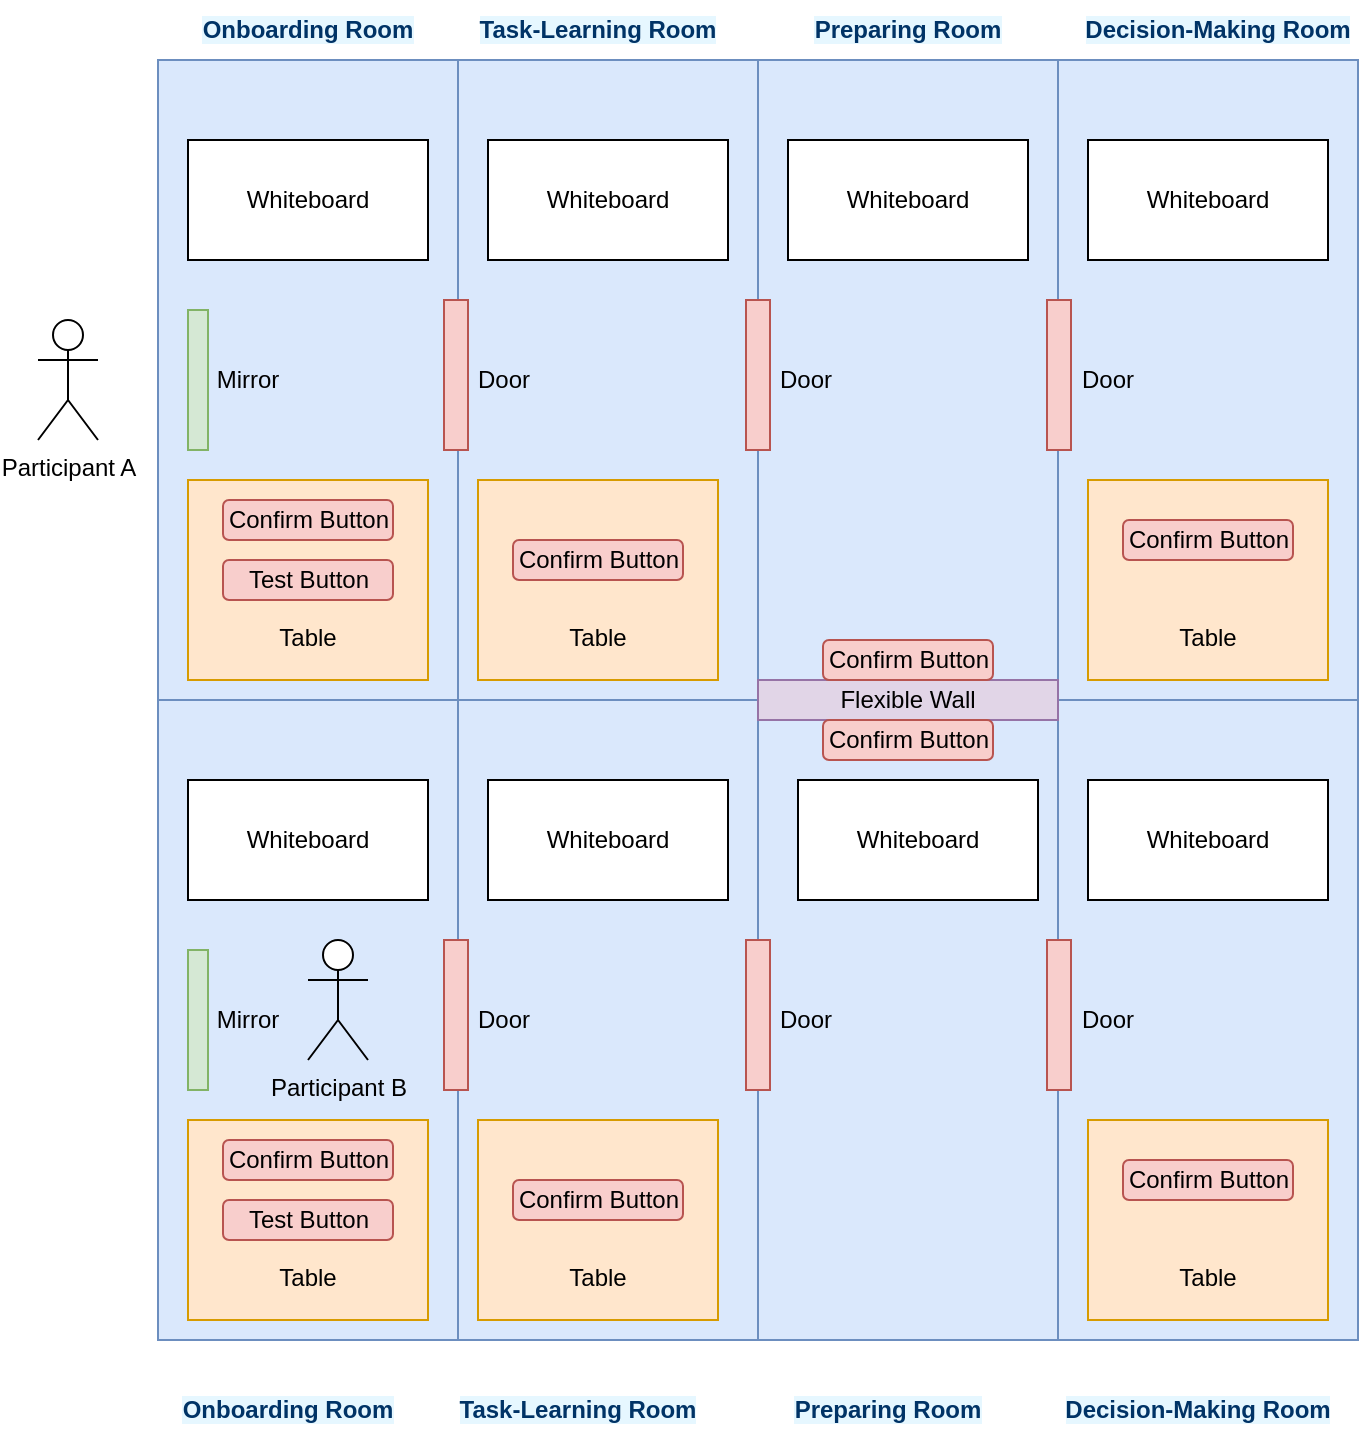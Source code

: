 <mxfile version="26.3.0">
  <diagram name="Page-1" id="099fd60b-425b-db50-ffb0-6b813814b670">
    <mxGraphModel dx="1100" dy="603" grid="1" gridSize="10" guides="1" tooltips="1" connect="1" arrows="1" fold="1" page="1" pageScale="1" pageWidth="850" pageHeight="1100" background="none" math="0" shadow="0">
      <root>
        <mxCell id="0" />
        <mxCell id="1" parent="0" />
        <mxCell id="DH8hbM5EvVcrCHiDLt3n-2" value="" style="rounded=0;whiteSpace=wrap;html=1;fillColor=#dae8fc;strokeColor=#6c8ebf;" vertex="1" parent="1">
          <mxGeometry x="200" y="150" width="150" height="320" as="geometry" />
        </mxCell>
        <mxCell id="DH8hbM5EvVcrCHiDLt3n-9" value="" style="rounded=0;whiteSpace=wrap;html=1;fillColor=#dae8fc;strokeColor=#6c8ebf;" vertex="1" parent="1">
          <mxGeometry x="500" y="150" width="150" height="320" as="geometry" />
        </mxCell>
        <mxCell id="DH8hbM5EvVcrCHiDLt3n-8" value="" style="rounded=0;whiteSpace=wrap;html=1;fillColor=#dae8fc;strokeColor=#6c8ebf;" vertex="1" parent="1">
          <mxGeometry x="350" y="150" width="150" height="320" as="geometry" />
        </mxCell>
        <mxCell id="DH8hbM5EvVcrCHiDLt3n-11" value="" style="rounded=0;whiteSpace=wrap;html=1;fillColor=#dae8fc;strokeColor=#6c8ebf;" vertex="1" parent="1">
          <mxGeometry x="650" y="150" width="150" height="320" as="geometry" />
        </mxCell>
        <mxCell id="DH8hbM5EvVcrCHiDLt3n-12" value="&lt;span style=&quot;color: rgb(0, 51, 102); font-family: Arial, sans-serif; font-weight: 700; background-color: rgb(230, 247, 255);&quot;&gt;Onboarding Room&lt;/span&gt;" style="text;html=1;align=center;verticalAlign=middle;whiteSpace=wrap;rounded=0;" vertex="1" parent="1">
          <mxGeometry x="210" y="120" width="130" height="30" as="geometry" />
        </mxCell>
        <mxCell id="DH8hbM5EvVcrCHiDLt3n-13" value="&lt;span style=&quot;color: rgb(0, 51, 102); font-family: Arial, sans-serif; font-weight: 700; background-color: rgb(230, 247, 255);&quot;&gt;Task-Learning Room&lt;/span&gt;" style="text;html=1;align=center;verticalAlign=middle;whiteSpace=wrap;rounded=0;" vertex="1" parent="1">
          <mxGeometry x="355" y="120" width="130" height="30" as="geometry" />
        </mxCell>
        <mxCell id="DH8hbM5EvVcrCHiDLt3n-14" value="&lt;span style=&quot;color: rgb(0, 51, 102); font-family: Arial, sans-serif; font-weight: 700; background-color: rgb(230, 247, 255);&quot;&gt;Preparing Room&lt;/span&gt;" style="text;html=1;align=center;verticalAlign=middle;whiteSpace=wrap;rounded=0;" vertex="1" parent="1">
          <mxGeometry x="510" y="120" width="130" height="30" as="geometry" />
        </mxCell>
        <mxCell id="DH8hbM5EvVcrCHiDLt3n-15" value="&lt;span style=&quot;color: rgb(0, 51, 102); font-family: Arial, sans-serif; font-weight: 700; background-color: rgb(230, 247, 255);&quot;&gt;Decision-Making Room&lt;/span&gt;" style="text;html=1;align=center;verticalAlign=middle;whiteSpace=wrap;rounded=0;" vertex="1" parent="1">
          <mxGeometry x="660" y="120" width="140" height="30" as="geometry" />
        </mxCell>
        <mxCell id="DH8hbM5EvVcrCHiDLt3n-16" value="Whiteboard" style="rounded=0;whiteSpace=wrap;html=1;" vertex="1" parent="1">
          <mxGeometry x="215" y="190" width="120" height="60" as="geometry" />
        </mxCell>
        <mxCell id="DH8hbM5EvVcrCHiDLt3n-19" value="" style="rounded=0;whiteSpace=wrap;html=1;fillColor=#d5e8d4;strokeColor=#82b366;" vertex="1" parent="1">
          <mxGeometry x="215" y="275" width="10" height="70" as="geometry" />
        </mxCell>
        <mxCell id="DH8hbM5EvVcrCHiDLt3n-20" value="Mirror" style="text;html=1;align=center;verticalAlign=middle;whiteSpace=wrap;rounded=0;" vertex="1" parent="1">
          <mxGeometry x="215" y="295" width="60" height="30" as="geometry" />
        </mxCell>
        <mxCell id="DH8hbM5EvVcrCHiDLt3n-21" value="Whiteboard" style="rounded=0;whiteSpace=wrap;html=1;" vertex="1" parent="1">
          <mxGeometry x="365" y="190" width="120" height="60" as="geometry" />
        </mxCell>
        <mxCell id="DH8hbM5EvVcrCHiDLt3n-22" value="&lt;div&gt;&lt;br&gt;&lt;/div&gt;&lt;div&gt;&lt;br&gt;&lt;/div&gt;&lt;div&gt;&lt;br&gt;&lt;/div&gt;&lt;div&gt;&lt;br&gt;&lt;/div&gt;Table" style="rounded=0;whiteSpace=wrap;html=1;fillColor=#ffe6cc;strokeColor=#d79b00;" vertex="1" parent="1">
          <mxGeometry x="360" y="360" width="120" height="100" as="geometry" />
        </mxCell>
        <mxCell id="DH8hbM5EvVcrCHiDLt3n-24" value="&lt;div&gt;&lt;br&gt;&lt;/div&gt;&lt;div&gt;&lt;br&gt;&lt;/div&gt;&lt;div&gt;&lt;br&gt;&lt;/div&gt;&lt;div&gt;&lt;br&gt;&lt;/div&gt;Table" style="rounded=0;whiteSpace=wrap;html=1;fillColor=#ffe6cc;strokeColor=#d79b00;" vertex="1" parent="1">
          <mxGeometry x="215" y="360" width="120" height="100" as="geometry" />
        </mxCell>
        <mxCell id="DH8hbM5EvVcrCHiDLt3n-25" value="Confirm Button" style="rounded=1;whiteSpace=wrap;html=1;fillColor=#f8cecc;strokeColor=#b85450;" vertex="1" parent="1">
          <mxGeometry x="232.5" y="370" width="85" height="20" as="geometry" />
        </mxCell>
        <mxCell id="DH8hbM5EvVcrCHiDLt3n-26" value="Test Button" style="rounded=1;whiteSpace=wrap;html=1;fillColor=#f8cecc;strokeColor=#b85450;" vertex="1" parent="1">
          <mxGeometry x="232.5" y="400" width="85" height="20" as="geometry" />
        </mxCell>
        <mxCell id="DH8hbM5EvVcrCHiDLt3n-27" value="Confirm Button" style="rounded=1;whiteSpace=wrap;html=1;fillColor=#f8cecc;strokeColor=#b85450;" vertex="1" parent="1">
          <mxGeometry x="377.5" y="390" width="85" height="20" as="geometry" />
        </mxCell>
        <mxCell id="DH8hbM5EvVcrCHiDLt3n-28" value="" style="rounded=0;whiteSpace=wrap;html=1;fillColor=#f8cecc;strokeColor=#b85450;" vertex="1" parent="1">
          <mxGeometry x="343" y="270" width="12" height="75" as="geometry" />
        </mxCell>
        <mxCell id="DH8hbM5EvVcrCHiDLt3n-29" value="Door" style="text;html=1;align=center;verticalAlign=middle;whiteSpace=wrap;rounded=0;" vertex="1" parent="1">
          <mxGeometry x="343" y="295" width="60" height="30" as="geometry" />
        </mxCell>
        <mxCell id="DH8hbM5EvVcrCHiDLt3n-30" value="Whiteboard" style="rounded=0;whiteSpace=wrap;html=1;" vertex="1" parent="1">
          <mxGeometry x="665" y="190" width="120" height="60" as="geometry" />
        </mxCell>
        <mxCell id="DH8hbM5EvVcrCHiDLt3n-31" value="&lt;div&gt;&lt;br&gt;&lt;/div&gt;&lt;div&gt;&lt;br&gt;&lt;/div&gt;&lt;div&gt;&lt;br&gt;&lt;/div&gt;&lt;div&gt;&lt;br&gt;&lt;/div&gt;Table" style="rounded=0;whiteSpace=wrap;html=1;fillColor=#ffe6cc;strokeColor=#d79b00;" vertex="1" parent="1">
          <mxGeometry x="665" y="360" width="120" height="100" as="geometry" />
        </mxCell>
        <mxCell id="DH8hbM5EvVcrCHiDLt3n-32" value="Confirm Button" style="rounded=1;whiteSpace=wrap;html=1;fillColor=#f8cecc;strokeColor=#b85450;" vertex="1" parent="1">
          <mxGeometry x="682.5" y="380" width="85" height="20" as="geometry" />
        </mxCell>
        <mxCell id="DH8hbM5EvVcrCHiDLt3n-34" value="" style="rounded=0;whiteSpace=wrap;html=1;fillColor=#f8cecc;strokeColor=#b85450;" vertex="1" parent="1">
          <mxGeometry x="494" y="270" width="12" height="75" as="geometry" />
        </mxCell>
        <mxCell id="DH8hbM5EvVcrCHiDLt3n-35" value="Door" style="text;html=1;align=center;verticalAlign=middle;whiteSpace=wrap;rounded=0;" vertex="1" parent="1">
          <mxGeometry x="494" y="295" width="60" height="30" as="geometry" />
        </mxCell>
        <mxCell id="DH8hbM5EvVcrCHiDLt3n-36" value="" style="rounded=0;whiteSpace=wrap;html=1;fillColor=#f8cecc;strokeColor=#b85450;" vertex="1" parent="1">
          <mxGeometry x="644.5" y="270" width="12" height="75" as="geometry" />
        </mxCell>
        <mxCell id="DH8hbM5EvVcrCHiDLt3n-37" value="Door" style="text;html=1;align=center;verticalAlign=middle;whiteSpace=wrap;rounded=0;" vertex="1" parent="1">
          <mxGeometry x="644.5" y="295" width="60" height="30" as="geometry" />
        </mxCell>
        <mxCell id="DH8hbM5EvVcrCHiDLt3n-38" value="" style="rounded=0;whiteSpace=wrap;html=1;fillColor=#dae8fc;strokeColor=#6c8ebf;" vertex="1" parent="1">
          <mxGeometry x="200" y="470" width="150" height="320" as="geometry" />
        </mxCell>
        <mxCell id="DH8hbM5EvVcrCHiDLt3n-39" value="" style="rounded=0;whiteSpace=wrap;html=1;fillColor=#dae8fc;strokeColor=#6c8ebf;" vertex="1" parent="1">
          <mxGeometry x="500" y="470" width="150" height="320" as="geometry" />
        </mxCell>
        <mxCell id="DH8hbM5EvVcrCHiDLt3n-40" value="" style="rounded=0;whiteSpace=wrap;html=1;fillColor=#dae8fc;strokeColor=#6c8ebf;" vertex="1" parent="1">
          <mxGeometry x="350" y="470" width="150" height="320" as="geometry" />
        </mxCell>
        <mxCell id="DH8hbM5EvVcrCHiDLt3n-41" value="" style="rounded=0;whiteSpace=wrap;html=1;fillColor=#dae8fc;strokeColor=#6c8ebf;" vertex="1" parent="1">
          <mxGeometry x="650" y="470" width="150" height="320" as="geometry" />
        </mxCell>
        <mxCell id="DH8hbM5EvVcrCHiDLt3n-42" value="&lt;span style=&quot;color: rgb(0, 51, 102); font-family: Arial, sans-serif; font-weight: 700; background-color: rgb(230, 247, 255);&quot;&gt;Onboarding Room&lt;/span&gt;" style="text;html=1;align=center;verticalAlign=middle;whiteSpace=wrap;rounded=0;" vertex="1" parent="1">
          <mxGeometry x="200" y="810" width="130" height="30" as="geometry" />
        </mxCell>
        <mxCell id="DH8hbM5EvVcrCHiDLt3n-43" value="&lt;span style=&quot;color: rgb(0, 51, 102); font-family: Arial, sans-serif; font-weight: 700; background-color: rgb(230, 247, 255);&quot;&gt;Task-Learning Room&lt;/span&gt;" style="text;html=1;align=center;verticalAlign=middle;whiteSpace=wrap;rounded=0;" vertex="1" parent="1">
          <mxGeometry x="345" y="810" width="130" height="30" as="geometry" />
        </mxCell>
        <mxCell id="DH8hbM5EvVcrCHiDLt3n-44" value="&lt;span style=&quot;color: rgb(0, 51, 102); font-family: Arial, sans-serif; font-weight: 700; background-color: rgb(230, 247, 255);&quot;&gt;Preparing Room&lt;/span&gt;" style="text;html=1;align=center;verticalAlign=middle;whiteSpace=wrap;rounded=0;" vertex="1" parent="1">
          <mxGeometry x="500" y="810" width="130" height="30" as="geometry" />
        </mxCell>
        <mxCell id="DH8hbM5EvVcrCHiDLt3n-45" value="&lt;span style=&quot;color: rgb(0, 51, 102); font-family: Arial, sans-serif; font-weight: 700; background-color: rgb(230, 247, 255);&quot;&gt;Decision-Making Room&lt;/span&gt;" style="text;html=1;align=center;verticalAlign=middle;whiteSpace=wrap;rounded=0;" vertex="1" parent="1">
          <mxGeometry x="650" y="810" width="140" height="30" as="geometry" />
        </mxCell>
        <mxCell id="DH8hbM5EvVcrCHiDLt3n-46" value="Whiteboard" style="rounded=0;whiteSpace=wrap;html=1;" vertex="1" parent="1">
          <mxGeometry x="215" y="510" width="120" height="60" as="geometry" />
        </mxCell>
        <mxCell id="DH8hbM5EvVcrCHiDLt3n-47" value="" style="rounded=0;whiteSpace=wrap;html=1;fillColor=#d5e8d4;strokeColor=#82b366;" vertex="1" parent="1">
          <mxGeometry x="215" y="595" width="10" height="70" as="geometry" />
        </mxCell>
        <mxCell id="DH8hbM5EvVcrCHiDLt3n-48" value="Mirror" style="text;html=1;align=center;verticalAlign=middle;whiteSpace=wrap;rounded=0;" vertex="1" parent="1">
          <mxGeometry x="215" y="615" width="60" height="30" as="geometry" />
        </mxCell>
        <mxCell id="DH8hbM5EvVcrCHiDLt3n-49" value="Whiteboard" style="rounded=0;whiteSpace=wrap;html=1;" vertex="1" parent="1">
          <mxGeometry x="365" y="510" width="120" height="60" as="geometry" />
        </mxCell>
        <mxCell id="DH8hbM5EvVcrCHiDLt3n-50" value="&lt;div&gt;&lt;br&gt;&lt;/div&gt;&lt;div&gt;&lt;br&gt;&lt;/div&gt;&lt;div&gt;&lt;br&gt;&lt;/div&gt;&lt;div&gt;&lt;br&gt;&lt;/div&gt;Table" style="rounded=0;whiteSpace=wrap;html=1;fillColor=#ffe6cc;strokeColor=#d79b00;" vertex="1" parent="1">
          <mxGeometry x="360" y="680" width="120" height="100" as="geometry" />
        </mxCell>
        <mxCell id="DH8hbM5EvVcrCHiDLt3n-51" value="&lt;div&gt;&lt;br&gt;&lt;/div&gt;&lt;div&gt;&lt;br&gt;&lt;/div&gt;&lt;div&gt;&lt;br&gt;&lt;/div&gt;&lt;div&gt;&lt;br&gt;&lt;/div&gt;Table" style="rounded=0;whiteSpace=wrap;html=1;fillColor=#ffe6cc;strokeColor=#d79b00;" vertex="1" parent="1">
          <mxGeometry x="215" y="680" width="120" height="100" as="geometry" />
        </mxCell>
        <mxCell id="DH8hbM5EvVcrCHiDLt3n-52" value="Confirm Button" style="rounded=1;whiteSpace=wrap;html=1;fillColor=#f8cecc;strokeColor=#b85450;" vertex="1" parent="1">
          <mxGeometry x="232.5" y="690" width="85" height="20" as="geometry" />
        </mxCell>
        <mxCell id="DH8hbM5EvVcrCHiDLt3n-53" value="Test Button" style="rounded=1;whiteSpace=wrap;html=1;fillColor=#f8cecc;strokeColor=#b85450;" vertex="1" parent="1">
          <mxGeometry x="232.5" y="720" width="85" height="20" as="geometry" />
        </mxCell>
        <mxCell id="DH8hbM5EvVcrCHiDLt3n-54" value="Confirm Button" style="rounded=1;whiteSpace=wrap;html=1;fillColor=#f8cecc;strokeColor=#b85450;" vertex="1" parent="1">
          <mxGeometry x="377.5" y="710" width="85" height="20" as="geometry" />
        </mxCell>
        <mxCell id="DH8hbM5EvVcrCHiDLt3n-55" value="" style="rounded=0;whiteSpace=wrap;html=1;fillColor=#f8cecc;strokeColor=#b85450;" vertex="1" parent="1">
          <mxGeometry x="343" y="590" width="12" height="75" as="geometry" />
        </mxCell>
        <mxCell id="DH8hbM5EvVcrCHiDLt3n-56" value="Door" style="text;html=1;align=center;verticalAlign=middle;whiteSpace=wrap;rounded=0;" vertex="1" parent="1">
          <mxGeometry x="343" y="615" width="60" height="30" as="geometry" />
        </mxCell>
        <mxCell id="DH8hbM5EvVcrCHiDLt3n-57" value="Whiteboard" style="rounded=0;whiteSpace=wrap;html=1;" vertex="1" parent="1">
          <mxGeometry x="665" y="510" width="120" height="60" as="geometry" />
        </mxCell>
        <mxCell id="DH8hbM5EvVcrCHiDLt3n-58" value="&lt;div&gt;&lt;br&gt;&lt;/div&gt;&lt;div&gt;&lt;br&gt;&lt;/div&gt;&lt;div&gt;&lt;br&gt;&lt;/div&gt;&lt;div&gt;&lt;br&gt;&lt;/div&gt;Table" style="rounded=0;whiteSpace=wrap;html=1;fillColor=#ffe6cc;strokeColor=#d79b00;" vertex="1" parent="1">
          <mxGeometry x="665" y="680" width="120" height="100" as="geometry" />
        </mxCell>
        <mxCell id="DH8hbM5EvVcrCHiDLt3n-59" value="Confirm Button" style="rounded=1;whiteSpace=wrap;html=1;fillColor=#f8cecc;strokeColor=#b85450;" vertex="1" parent="1">
          <mxGeometry x="682.5" y="700" width="85" height="20" as="geometry" />
        </mxCell>
        <mxCell id="DH8hbM5EvVcrCHiDLt3n-60" value="" style="rounded=0;whiteSpace=wrap;html=1;fillColor=#f8cecc;strokeColor=#b85450;" vertex="1" parent="1">
          <mxGeometry x="494" y="590" width="12" height="75" as="geometry" />
        </mxCell>
        <mxCell id="DH8hbM5EvVcrCHiDLt3n-61" value="Door" style="text;html=1;align=center;verticalAlign=middle;whiteSpace=wrap;rounded=0;" vertex="1" parent="1">
          <mxGeometry x="494" y="615" width="60" height="30" as="geometry" />
        </mxCell>
        <mxCell id="DH8hbM5EvVcrCHiDLt3n-62" value="" style="rounded=0;whiteSpace=wrap;html=1;fillColor=#f8cecc;strokeColor=#b85450;" vertex="1" parent="1">
          <mxGeometry x="644.5" y="590" width="12" height="75" as="geometry" />
        </mxCell>
        <mxCell id="DH8hbM5EvVcrCHiDLt3n-63" value="Door" style="text;html=1;align=center;verticalAlign=middle;whiteSpace=wrap;rounded=0;" vertex="1" parent="1">
          <mxGeometry x="644.5" y="615" width="60" height="30" as="geometry" />
        </mxCell>
        <mxCell id="DH8hbM5EvVcrCHiDLt3n-64" value="Flexible Wall" style="rounded=0;whiteSpace=wrap;html=1;fillColor=#e1d5e7;strokeColor=#9673a6;" vertex="1" parent="1">
          <mxGeometry x="500" y="460" width="150" height="20" as="geometry" />
        </mxCell>
        <mxCell id="DH8hbM5EvVcrCHiDLt3n-65" value="Confirm Button" style="rounded=1;whiteSpace=wrap;html=1;fillColor=#f8cecc;strokeColor=#b85450;" vertex="1" parent="1">
          <mxGeometry x="532.5" y="480" width="85" height="20" as="geometry" />
        </mxCell>
        <mxCell id="DH8hbM5EvVcrCHiDLt3n-66" value="Confirm Button" style="rounded=1;whiteSpace=wrap;html=1;fillColor=#f8cecc;strokeColor=#b85450;" vertex="1" parent="1">
          <mxGeometry x="532.5" y="440" width="85" height="20" as="geometry" />
        </mxCell>
        <mxCell id="DH8hbM5EvVcrCHiDLt3n-70" value="Whiteboard" style="rounded=0;whiteSpace=wrap;html=1;" vertex="1" parent="1">
          <mxGeometry x="520" y="510" width="120" height="60" as="geometry" />
        </mxCell>
        <mxCell id="DH8hbM5EvVcrCHiDLt3n-71" value="Whiteboard" style="rounded=0;whiteSpace=wrap;html=1;" vertex="1" parent="1">
          <mxGeometry x="515" y="190" width="120" height="60" as="geometry" />
        </mxCell>
        <mxCell id="DH8hbM5EvVcrCHiDLt3n-72" value="Participant A" style="shape=umlActor;verticalLabelPosition=bottom;verticalAlign=top;html=1;outlineConnect=0;" vertex="1" parent="1">
          <mxGeometry x="140" y="280" width="30" height="60" as="geometry" />
        </mxCell>
        <mxCell id="DH8hbM5EvVcrCHiDLt3n-73" value="Participant B" style="shape=umlActor;verticalLabelPosition=bottom;verticalAlign=top;html=1;outlineConnect=0;" vertex="1" parent="1">
          <mxGeometry x="275" y="590" width="30" height="60" as="geometry" />
        </mxCell>
      </root>
    </mxGraphModel>
  </diagram>
</mxfile>
